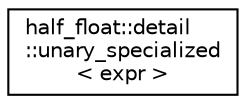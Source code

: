 digraph "Graphical Class Hierarchy"
{
  edge [fontname="Helvetica",fontsize="10",labelfontname="Helvetica",labelfontsize="10"];
  node [fontname="Helvetica",fontsize="10",shape=record];
  rankdir="LR";
  Node1 [label="half_float::detail\l::unary_specialized\l\< expr \>",height=0.2,width=0.4,color="black", fillcolor="white", style="filled",URL="$structhalf__float_1_1detail_1_1unary__specialized_3_01expr_01_4.html"];
}
